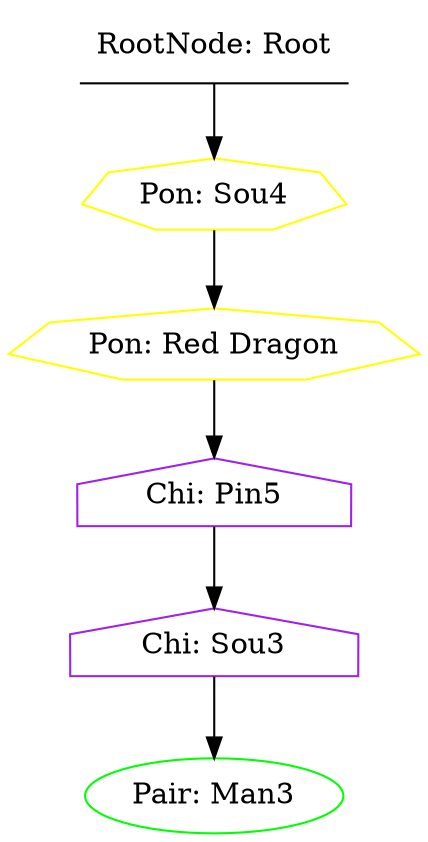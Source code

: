 digraph {
  0 [label="RootNode: Root",shape=underline,color=black];
  1 [label="Pon: Sou4",shape=septagon,color=yellow];
  2 [label="Pon: Red Dragon",shape=septagon,color=yellow];
  3 [label="Chi: Pin5",shape=house,color=purple];
  4 [label="Chi: Sou3",shape=house,color=purple];
  5 [label="Pair: Man3",shape=oval,color=green];

  0 -> 1;
  1 -> 2;
  2 -> 3;
  3 -> 4;
  4 -> 5;
}
